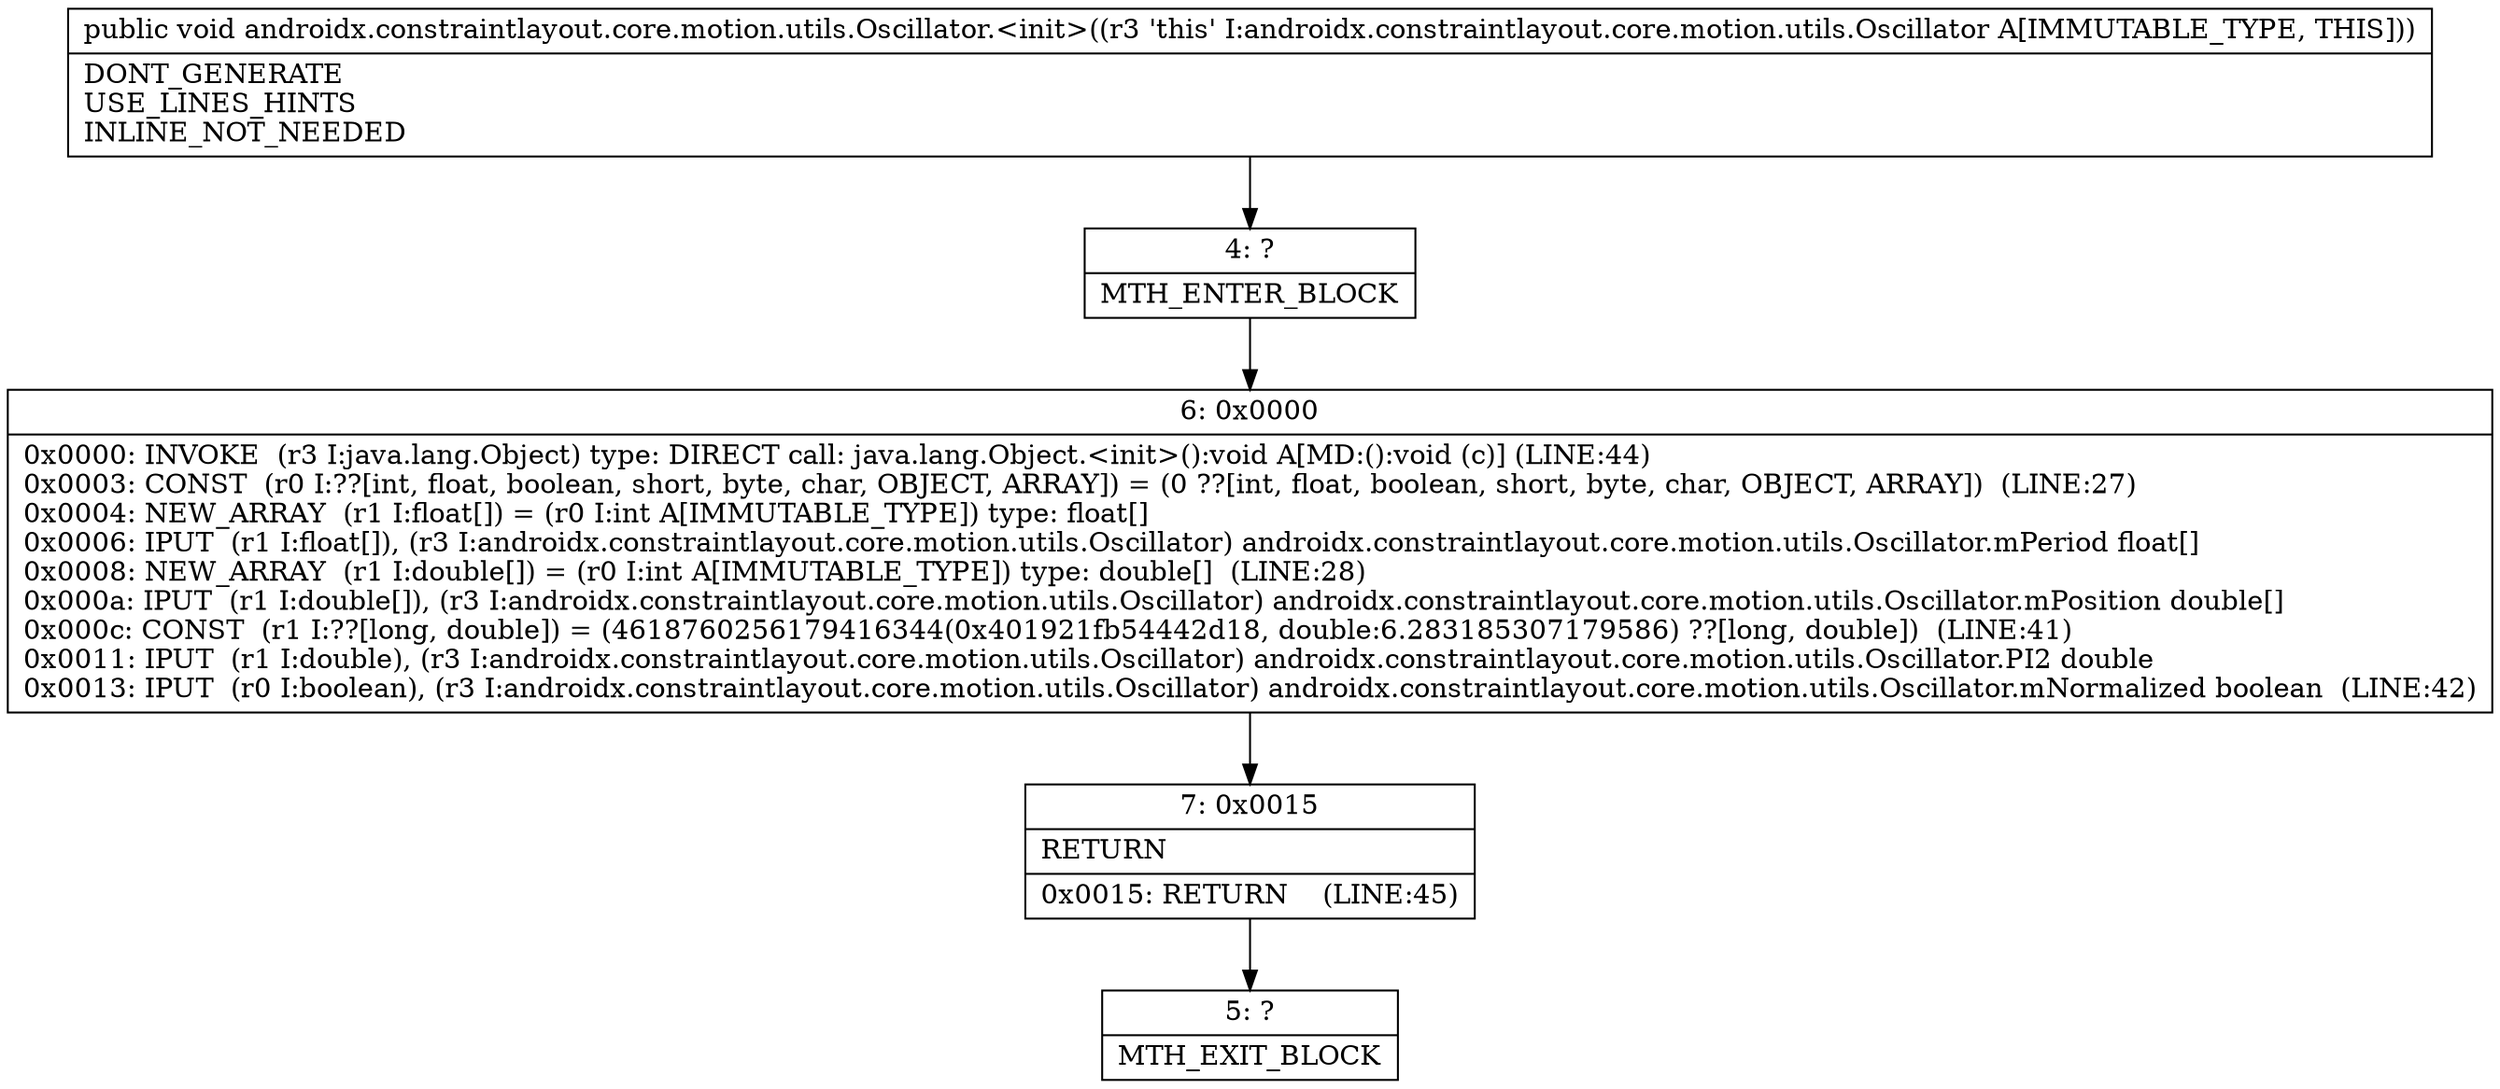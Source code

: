 digraph "CFG forandroidx.constraintlayout.core.motion.utils.Oscillator.\<init\>()V" {
Node_4 [shape=record,label="{4\:\ ?|MTH_ENTER_BLOCK\l}"];
Node_6 [shape=record,label="{6\:\ 0x0000|0x0000: INVOKE  (r3 I:java.lang.Object) type: DIRECT call: java.lang.Object.\<init\>():void A[MD:():void (c)] (LINE:44)\l0x0003: CONST  (r0 I:??[int, float, boolean, short, byte, char, OBJECT, ARRAY]) = (0 ??[int, float, boolean, short, byte, char, OBJECT, ARRAY])  (LINE:27)\l0x0004: NEW_ARRAY  (r1 I:float[]) = (r0 I:int A[IMMUTABLE_TYPE]) type: float[] \l0x0006: IPUT  (r1 I:float[]), (r3 I:androidx.constraintlayout.core.motion.utils.Oscillator) androidx.constraintlayout.core.motion.utils.Oscillator.mPeriod float[] \l0x0008: NEW_ARRAY  (r1 I:double[]) = (r0 I:int A[IMMUTABLE_TYPE]) type: double[]  (LINE:28)\l0x000a: IPUT  (r1 I:double[]), (r3 I:androidx.constraintlayout.core.motion.utils.Oscillator) androidx.constraintlayout.core.motion.utils.Oscillator.mPosition double[] \l0x000c: CONST  (r1 I:??[long, double]) = (4618760256179416344(0x401921fb54442d18, double:6.283185307179586) ??[long, double])  (LINE:41)\l0x0011: IPUT  (r1 I:double), (r3 I:androidx.constraintlayout.core.motion.utils.Oscillator) androidx.constraintlayout.core.motion.utils.Oscillator.PI2 double \l0x0013: IPUT  (r0 I:boolean), (r3 I:androidx.constraintlayout.core.motion.utils.Oscillator) androidx.constraintlayout.core.motion.utils.Oscillator.mNormalized boolean  (LINE:42)\l}"];
Node_7 [shape=record,label="{7\:\ 0x0015|RETURN\l|0x0015: RETURN    (LINE:45)\l}"];
Node_5 [shape=record,label="{5\:\ ?|MTH_EXIT_BLOCK\l}"];
MethodNode[shape=record,label="{public void androidx.constraintlayout.core.motion.utils.Oscillator.\<init\>((r3 'this' I:androidx.constraintlayout.core.motion.utils.Oscillator A[IMMUTABLE_TYPE, THIS]))  | DONT_GENERATE\lUSE_LINES_HINTS\lINLINE_NOT_NEEDED\l}"];
MethodNode -> Node_4;Node_4 -> Node_6;
Node_6 -> Node_7;
Node_7 -> Node_5;
}

